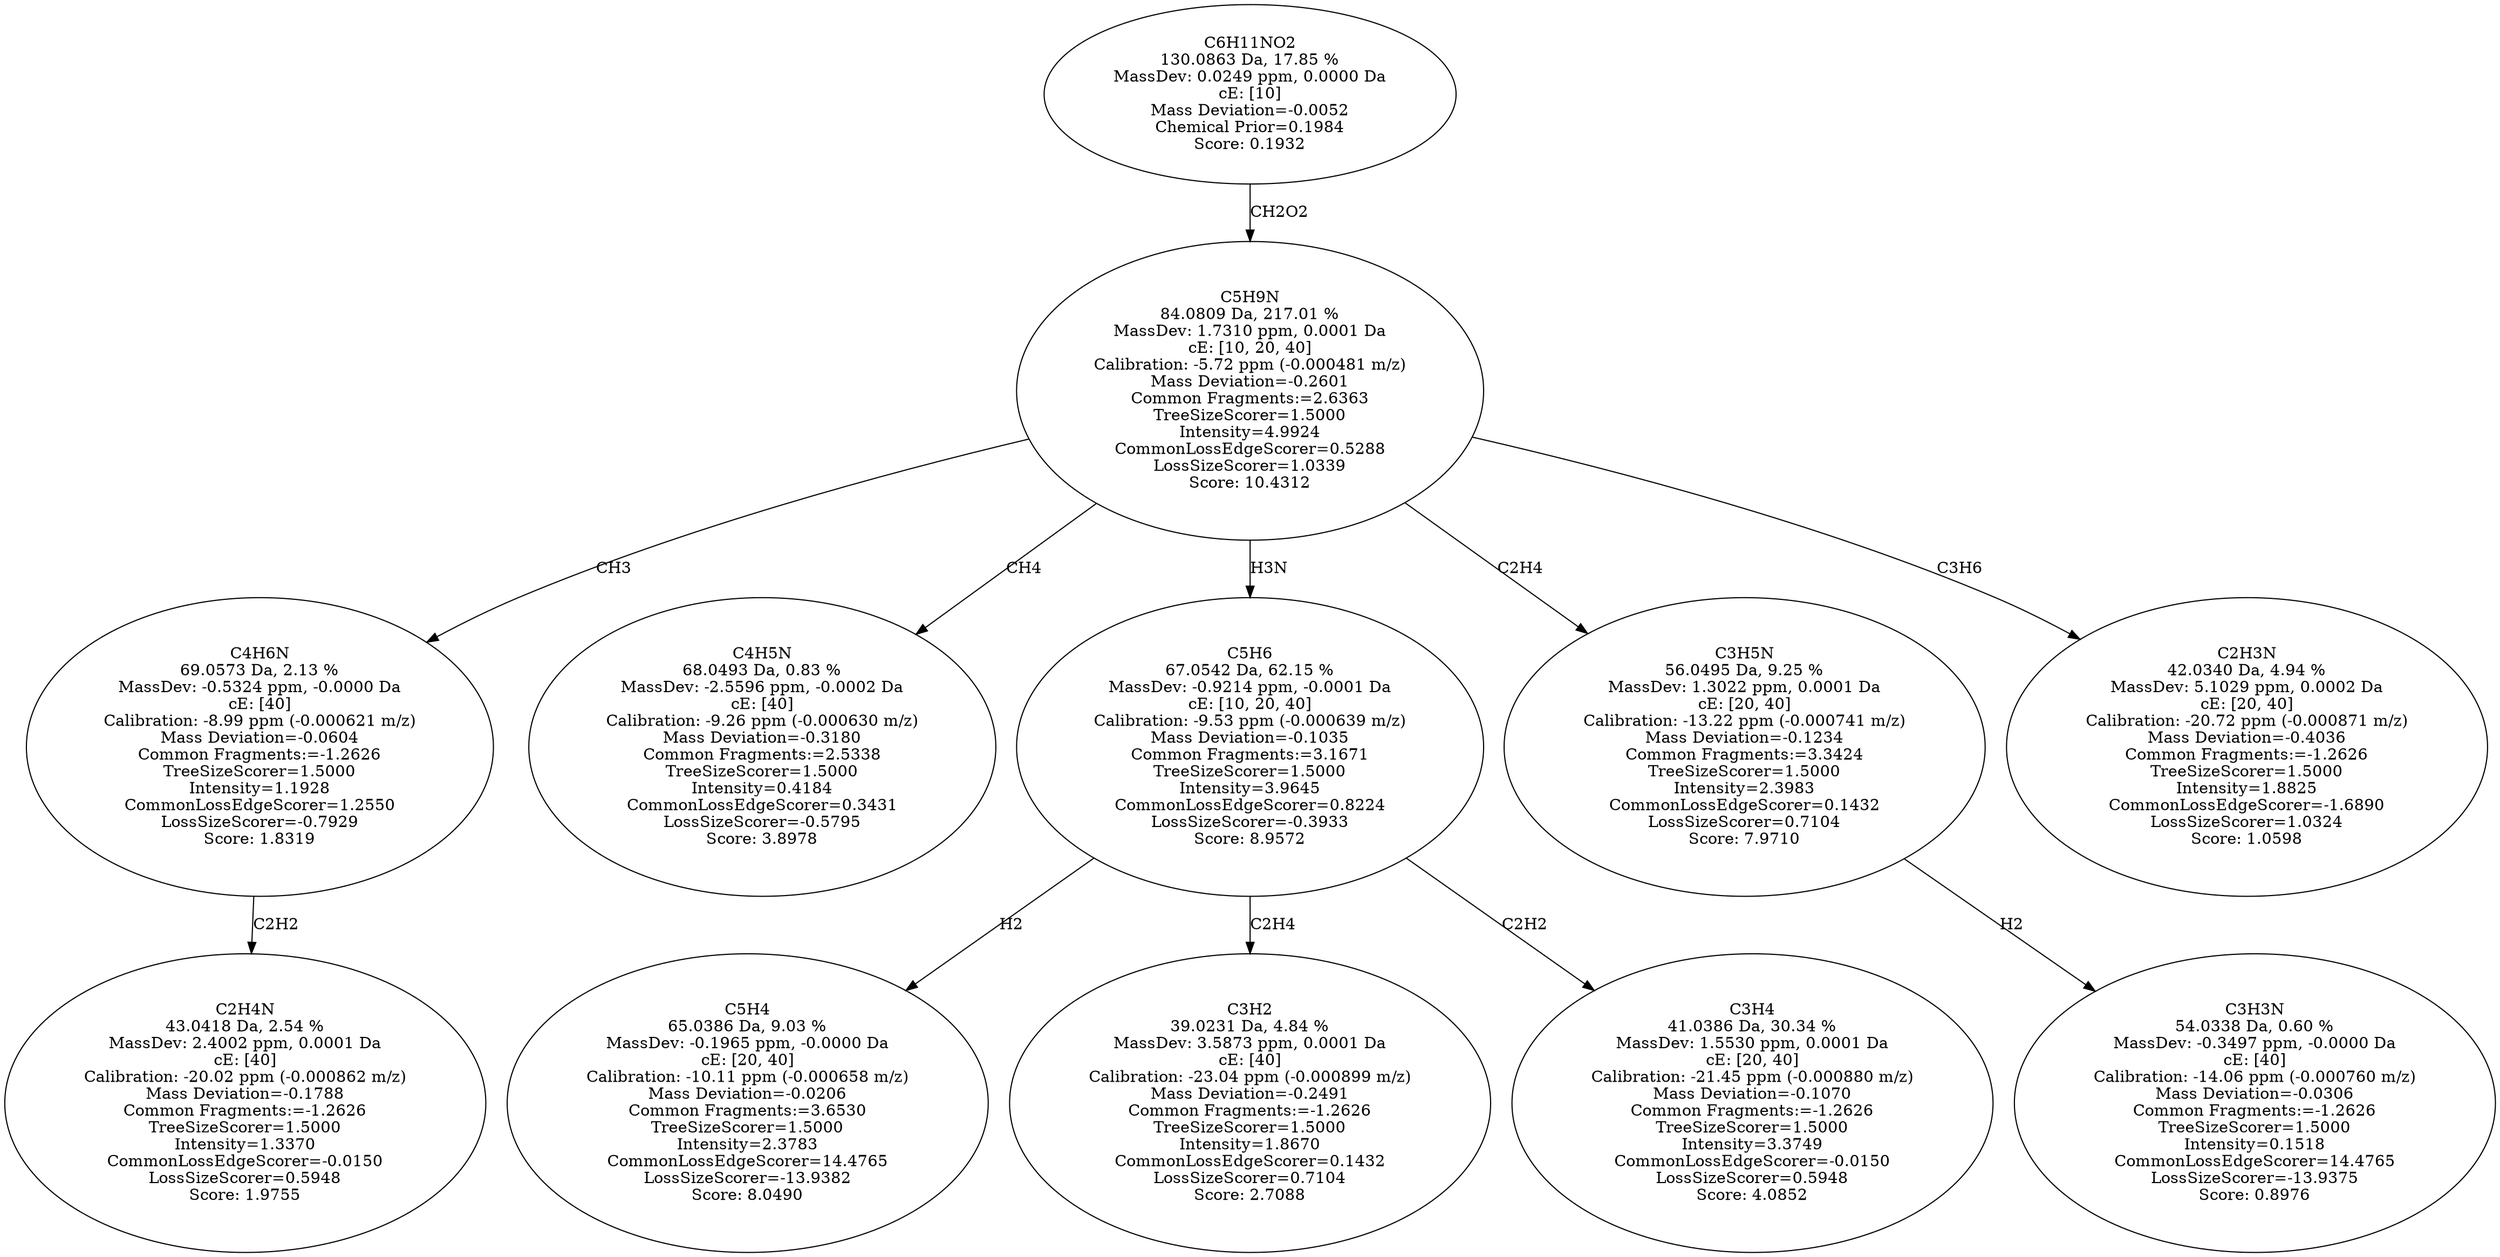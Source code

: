 strict digraph {
v1 [label="C2H4N\n43.0418 Da, 2.54 %\nMassDev: 2.4002 ppm, 0.0001 Da\ncE: [40]\nCalibration: -20.02 ppm (-0.000862 m/z)\nMass Deviation=-0.1788\nCommon Fragments:=-1.2626\nTreeSizeScorer=1.5000\nIntensity=1.3370\nCommonLossEdgeScorer=-0.0150\nLossSizeScorer=0.5948\nScore: 1.9755"];
v2 [label="C4H6N\n69.0573 Da, 2.13 %\nMassDev: -0.5324 ppm, -0.0000 Da\ncE: [40]\nCalibration: -8.99 ppm (-0.000621 m/z)\nMass Deviation=-0.0604\nCommon Fragments:=-1.2626\nTreeSizeScorer=1.5000\nIntensity=1.1928\nCommonLossEdgeScorer=1.2550\nLossSizeScorer=-0.7929\nScore: 1.8319"];
v3 [label="C4H5N\n68.0493 Da, 0.83 %\nMassDev: -2.5596 ppm, -0.0002 Da\ncE: [40]\nCalibration: -9.26 ppm (-0.000630 m/z)\nMass Deviation=-0.3180\nCommon Fragments:=2.5338\nTreeSizeScorer=1.5000\nIntensity=0.4184\nCommonLossEdgeScorer=0.3431\nLossSizeScorer=-0.5795\nScore: 3.8978"];
v4 [label="C5H4\n65.0386 Da, 9.03 %\nMassDev: -0.1965 ppm, -0.0000 Da\ncE: [20, 40]\nCalibration: -10.11 ppm (-0.000658 m/z)\nMass Deviation=-0.0206\nCommon Fragments:=3.6530\nTreeSizeScorer=1.5000\nIntensity=2.3783\nCommonLossEdgeScorer=14.4765\nLossSizeScorer=-13.9382\nScore: 8.0490"];
v5 [label="C3H2\n39.0231 Da, 4.84 %\nMassDev: 3.5873 ppm, 0.0001 Da\ncE: [40]\nCalibration: -23.04 ppm (-0.000899 m/z)\nMass Deviation=-0.2491\nCommon Fragments:=-1.2626\nTreeSizeScorer=1.5000\nIntensity=1.8670\nCommonLossEdgeScorer=0.1432\nLossSizeScorer=0.7104\nScore: 2.7088"];
v6 [label="C3H4\n41.0386 Da, 30.34 %\nMassDev: 1.5530 ppm, 0.0001 Da\ncE: [20, 40]\nCalibration: -21.45 ppm (-0.000880 m/z)\nMass Deviation=-0.1070\nCommon Fragments:=-1.2626\nTreeSizeScorer=1.5000\nIntensity=3.3749\nCommonLossEdgeScorer=-0.0150\nLossSizeScorer=0.5948\nScore: 4.0852"];
v7 [label="C5H6\n67.0542 Da, 62.15 %\nMassDev: -0.9214 ppm, -0.0001 Da\ncE: [10, 20, 40]\nCalibration: -9.53 ppm (-0.000639 m/z)\nMass Deviation=-0.1035\nCommon Fragments:=3.1671\nTreeSizeScorer=1.5000\nIntensity=3.9645\nCommonLossEdgeScorer=0.8224\nLossSizeScorer=-0.3933\nScore: 8.9572"];
v8 [label="C3H3N\n54.0338 Da, 0.60 %\nMassDev: -0.3497 ppm, -0.0000 Da\ncE: [40]\nCalibration: -14.06 ppm (-0.000760 m/z)\nMass Deviation=-0.0306\nCommon Fragments:=-1.2626\nTreeSizeScorer=1.5000\nIntensity=0.1518\nCommonLossEdgeScorer=14.4765\nLossSizeScorer=-13.9375\nScore: 0.8976"];
v9 [label="C3H5N\n56.0495 Da, 9.25 %\nMassDev: 1.3022 ppm, 0.0001 Da\ncE: [20, 40]\nCalibration: -13.22 ppm (-0.000741 m/z)\nMass Deviation=-0.1234\nCommon Fragments:=3.3424\nTreeSizeScorer=1.5000\nIntensity=2.3983\nCommonLossEdgeScorer=0.1432\nLossSizeScorer=0.7104\nScore: 7.9710"];
v10 [label="C2H3N\n42.0340 Da, 4.94 %\nMassDev: 5.1029 ppm, 0.0002 Da\ncE: [20, 40]\nCalibration: -20.72 ppm (-0.000871 m/z)\nMass Deviation=-0.4036\nCommon Fragments:=-1.2626\nTreeSizeScorer=1.5000\nIntensity=1.8825\nCommonLossEdgeScorer=-1.6890\nLossSizeScorer=1.0324\nScore: 1.0598"];
v11 [label="C5H9N\n84.0809 Da, 217.01 %\nMassDev: 1.7310 ppm, 0.0001 Da\ncE: [10, 20, 40]\nCalibration: -5.72 ppm (-0.000481 m/z)\nMass Deviation=-0.2601\nCommon Fragments:=2.6363\nTreeSizeScorer=1.5000\nIntensity=4.9924\nCommonLossEdgeScorer=0.5288\nLossSizeScorer=1.0339\nScore: 10.4312"];
v12 [label="C6H11NO2\n130.0863 Da, 17.85 %\nMassDev: 0.0249 ppm, 0.0000 Da\ncE: [10]\nMass Deviation=-0.0052\nChemical Prior=0.1984\nScore: 0.1932"];
v2 -> v1 [label="C2H2"];
v11 -> v2 [label="CH3"];
v11 -> v3 [label="CH4"];
v7 -> v4 [label="H2"];
v7 -> v5 [label="C2H4"];
v7 -> v6 [label="C2H2"];
v11 -> v7 [label="H3N"];
v9 -> v8 [label="H2"];
v11 -> v9 [label="C2H4"];
v11 -> v10 [label="C3H6"];
v12 -> v11 [label="CH2O2"];
}